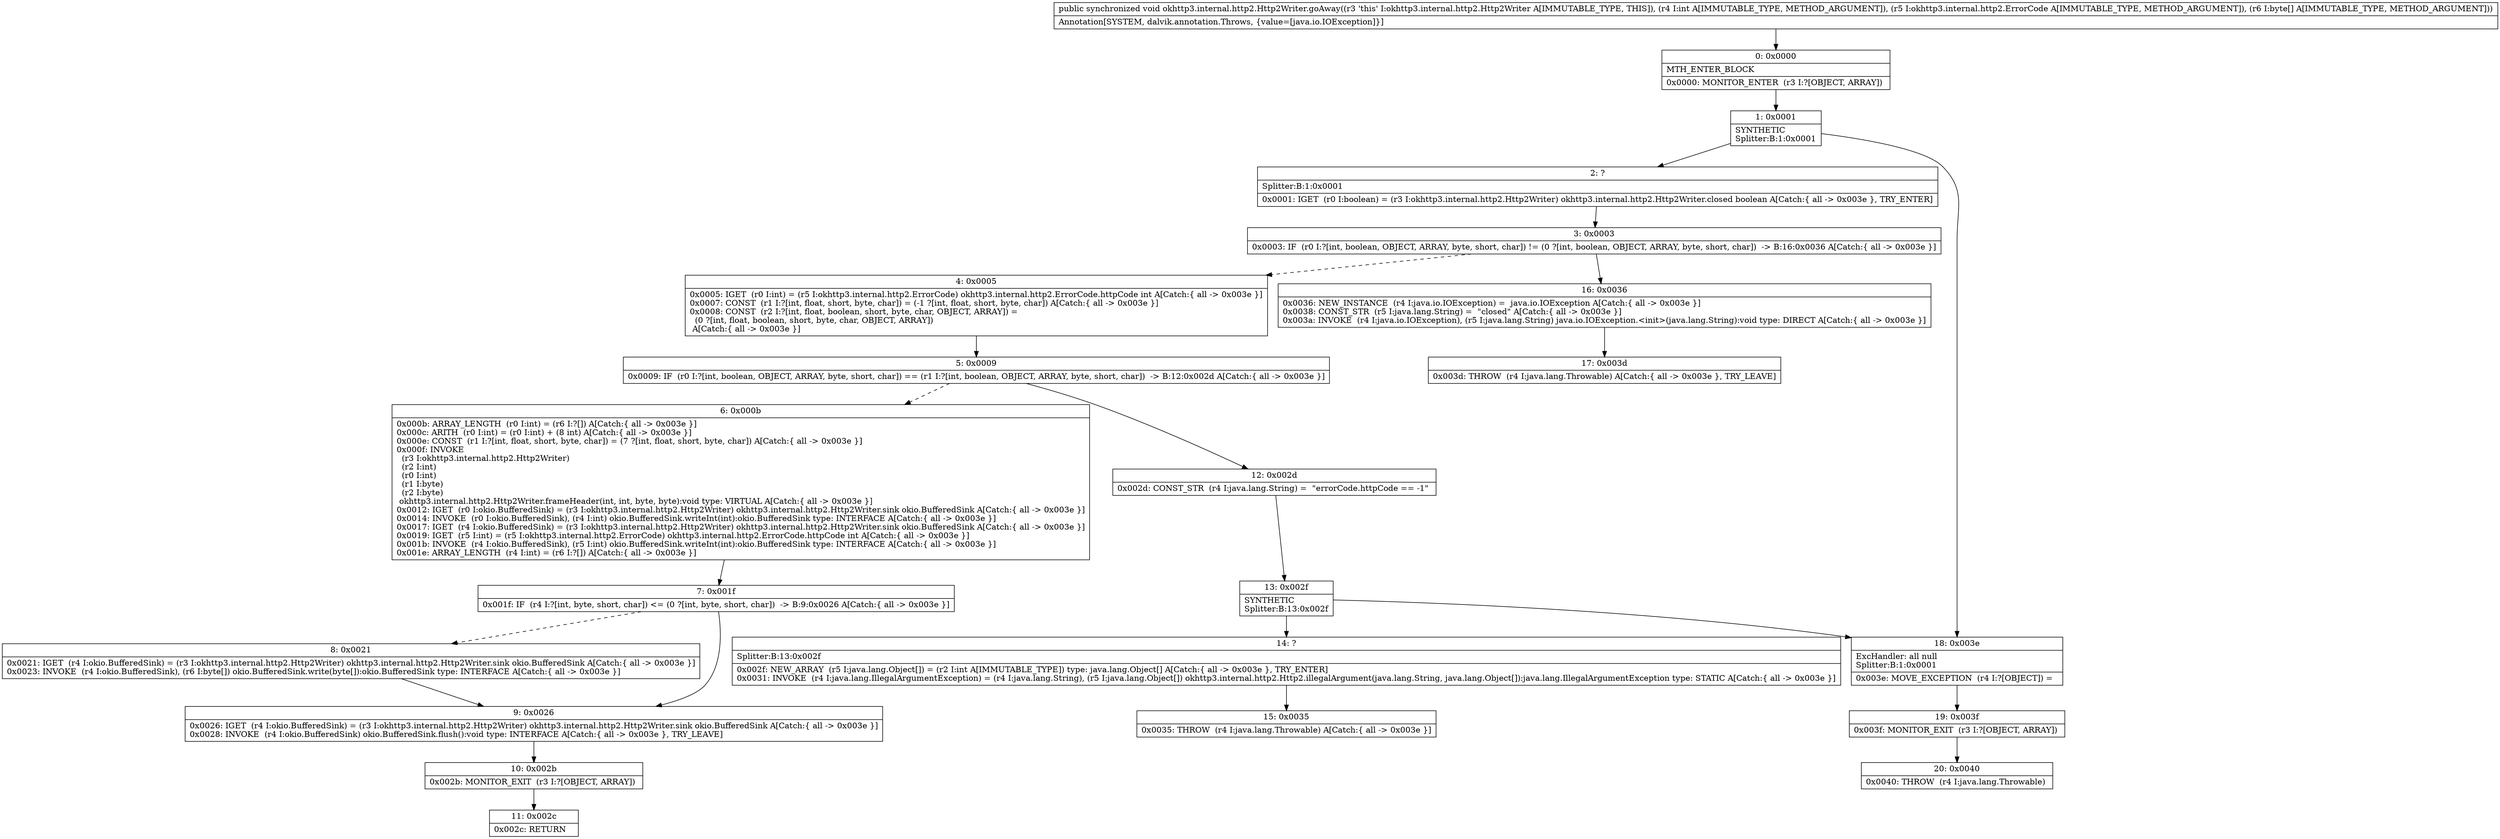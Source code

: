 digraph "CFG forokhttp3.internal.http2.Http2Writer.goAway(ILokhttp3\/internal\/http2\/ErrorCode;[B)V" {
Node_0 [shape=record,label="{0\:\ 0x0000|MTH_ENTER_BLOCK\l|0x0000: MONITOR_ENTER  (r3 I:?[OBJECT, ARRAY]) \l}"];
Node_1 [shape=record,label="{1\:\ 0x0001|SYNTHETIC\lSplitter:B:1:0x0001\l}"];
Node_2 [shape=record,label="{2\:\ ?|Splitter:B:1:0x0001\l|0x0001: IGET  (r0 I:boolean) = (r3 I:okhttp3.internal.http2.Http2Writer) okhttp3.internal.http2.Http2Writer.closed boolean A[Catch:\{ all \-\> 0x003e \}, TRY_ENTER]\l}"];
Node_3 [shape=record,label="{3\:\ 0x0003|0x0003: IF  (r0 I:?[int, boolean, OBJECT, ARRAY, byte, short, char]) != (0 ?[int, boolean, OBJECT, ARRAY, byte, short, char])  \-\> B:16:0x0036 A[Catch:\{ all \-\> 0x003e \}]\l}"];
Node_4 [shape=record,label="{4\:\ 0x0005|0x0005: IGET  (r0 I:int) = (r5 I:okhttp3.internal.http2.ErrorCode) okhttp3.internal.http2.ErrorCode.httpCode int A[Catch:\{ all \-\> 0x003e \}]\l0x0007: CONST  (r1 I:?[int, float, short, byte, char]) = (\-1 ?[int, float, short, byte, char]) A[Catch:\{ all \-\> 0x003e \}]\l0x0008: CONST  (r2 I:?[int, float, boolean, short, byte, char, OBJECT, ARRAY]) = \l  (0 ?[int, float, boolean, short, byte, char, OBJECT, ARRAY])\l A[Catch:\{ all \-\> 0x003e \}]\l}"];
Node_5 [shape=record,label="{5\:\ 0x0009|0x0009: IF  (r0 I:?[int, boolean, OBJECT, ARRAY, byte, short, char]) == (r1 I:?[int, boolean, OBJECT, ARRAY, byte, short, char])  \-\> B:12:0x002d A[Catch:\{ all \-\> 0x003e \}]\l}"];
Node_6 [shape=record,label="{6\:\ 0x000b|0x000b: ARRAY_LENGTH  (r0 I:int) = (r6 I:?[]) A[Catch:\{ all \-\> 0x003e \}]\l0x000c: ARITH  (r0 I:int) = (r0 I:int) + (8 int) A[Catch:\{ all \-\> 0x003e \}]\l0x000e: CONST  (r1 I:?[int, float, short, byte, char]) = (7 ?[int, float, short, byte, char]) A[Catch:\{ all \-\> 0x003e \}]\l0x000f: INVOKE  \l  (r3 I:okhttp3.internal.http2.Http2Writer)\l  (r2 I:int)\l  (r0 I:int)\l  (r1 I:byte)\l  (r2 I:byte)\l okhttp3.internal.http2.Http2Writer.frameHeader(int, int, byte, byte):void type: VIRTUAL A[Catch:\{ all \-\> 0x003e \}]\l0x0012: IGET  (r0 I:okio.BufferedSink) = (r3 I:okhttp3.internal.http2.Http2Writer) okhttp3.internal.http2.Http2Writer.sink okio.BufferedSink A[Catch:\{ all \-\> 0x003e \}]\l0x0014: INVOKE  (r0 I:okio.BufferedSink), (r4 I:int) okio.BufferedSink.writeInt(int):okio.BufferedSink type: INTERFACE A[Catch:\{ all \-\> 0x003e \}]\l0x0017: IGET  (r4 I:okio.BufferedSink) = (r3 I:okhttp3.internal.http2.Http2Writer) okhttp3.internal.http2.Http2Writer.sink okio.BufferedSink A[Catch:\{ all \-\> 0x003e \}]\l0x0019: IGET  (r5 I:int) = (r5 I:okhttp3.internal.http2.ErrorCode) okhttp3.internal.http2.ErrorCode.httpCode int A[Catch:\{ all \-\> 0x003e \}]\l0x001b: INVOKE  (r4 I:okio.BufferedSink), (r5 I:int) okio.BufferedSink.writeInt(int):okio.BufferedSink type: INTERFACE A[Catch:\{ all \-\> 0x003e \}]\l0x001e: ARRAY_LENGTH  (r4 I:int) = (r6 I:?[]) A[Catch:\{ all \-\> 0x003e \}]\l}"];
Node_7 [shape=record,label="{7\:\ 0x001f|0x001f: IF  (r4 I:?[int, byte, short, char]) \<= (0 ?[int, byte, short, char])  \-\> B:9:0x0026 A[Catch:\{ all \-\> 0x003e \}]\l}"];
Node_8 [shape=record,label="{8\:\ 0x0021|0x0021: IGET  (r4 I:okio.BufferedSink) = (r3 I:okhttp3.internal.http2.Http2Writer) okhttp3.internal.http2.Http2Writer.sink okio.BufferedSink A[Catch:\{ all \-\> 0x003e \}]\l0x0023: INVOKE  (r4 I:okio.BufferedSink), (r6 I:byte[]) okio.BufferedSink.write(byte[]):okio.BufferedSink type: INTERFACE A[Catch:\{ all \-\> 0x003e \}]\l}"];
Node_9 [shape=record,label="{9\:\ 0x0026|0x0026: IGET  (r4 I:okio.BufferedSink) = (r3 I:okhttp3.internal.http2.Http2Writer) okhttp3.internal.http2.Http2Writer.sink okio.BufferedSink A[Catch:\{ all \-\> 0x003e \}]\l0x0028: INVOKE  (r4 I:okio.BufferedSink) okio.BufferedSink.flush():void type: INTERFACE A[Catch:\{ all \-\> 0x003e \}, TRY_LEAVE]\l}"];
Node_10 [shape=record,label="{10\:\ 0x002b|0x002b: MONITOR_EXIT  (r3 I:?[OBJECT, ARRAY]) \l}"];
Node_11 [shape=record,label="{11\:\ 0x002c|0x002c: RETURN   \l}"];
Node_12 [shape=record,label="{12\:\ 0x002d|0x002d: CONST_STR  (r4 I:java.lang.String) =  \"errorCode.httpCode == \-1\" \l}"];
Node_13 [shape=record,label="{13\:\ 0x002f|SYNTHETIC\lSplitter:B:13:0x002f\l}"];
Node_14 [shape=record,label="{14\:\ ?|Splitter:B:13:0x002f\l|0x002f: NEW_ARRAY  (r5 I:java.lang.Object[]) = (r2 I:int A[IMMUTABLE_TYPE]) type: java.lang.Object[] A[Catch:\{ all \-\> 0x003e \}, TRY_ENTER]\l0x0031: INVOKE  (r4 I:java.lang.IllegalArgumentException) = (r4 I:java.lang.String), (r5 I:java.lang.Object[]) okhttp3.internal.http2.Http2.illegalArgument(java.lang.String, java.lang.Object[]):java.lang.IllegalArgumentException type: STATIC A[Catch:\{ all \-\> 0x003e \}]\l}"];
Node_15 [shape=record,label="{15\:\ 0x0035|0x0035: THROW  (r4 I:java.lang.Throwable) A[Catch:\{ all \-\> 0x003e \}]\l}"];
Node_16 [shape=record,label="{16\:\ 0x0036|0x0036: NEW_INSTANCE  (r4 I:java.io.IOException) =  java.io.IOException A[Catch:\{ all \-\> 0x003e \}]\l0x0038: CONST_STR  (r5 I:java.lang.String) =  \"closed\" A[Catch:\{ all \-\> 0x003e \}]\l0x003a: INVOKE  (r4 I:java.io.IOException), (r5 I:java.lang.String) java.io.IOException.\<init\>(java.lang.String):void type: DIRECT A[Catch:\{ all \-\> 0x003e \}]\l}"];
Node_17 [shape=record,label="{17\:\ 0x003d|0x003d: THROW  (r4 I:java.lang.Throwable) A[Catch:\{ all \-\> 0x003e \}, TRY_LEAVE]\l}"];
Node_18 [shape=record,label="{18\:\ 0x003e|ExcHandler: all null\lSplitter:B:1:0x0001\l|0x003e: MOVE_EXCEPTION  (r4 I:?[OBJECT]) =  \l}"];
Node_19 [shape=record,label="{19\:\ 0x003f|0x003f: MONITOR_EXIT  (r3 I:?[OBJECT, ARRAY]) \l}"];
Node_20 [shape=record,label="{20\:\ 0x0040|0x0040: THROW  (r4 I:java.lang.Throwable) \l}"];
MethodNode[shape=record,label="{public synchronized void okhttp3.internal.http2.Http2Writer.goAway((r3 'this' I:okhttp3.internal.http2.Http2Writer A[IMMUTABLE_TYPE, THIS]), (r4 I:int A[IMMUTABLE_TYPE, METHOD_ARGUMENT]), (r5 I:okhttp3.internal.http2.ErrorCode A[IMMUTABLE_TYPE, METHOD_ARGUMENT]), (r6 I:byte[] A[IMMUTABLE_TYPE, METHOD_ARGUMENT]))  | Annotation[SYSTEM, dalvik.annotation.Throws, \{value=[java.io.IOException]\}]\l}"];
MethodNode -> Node_0;
Node_0 -> Node_1;
Node_1 -> Node_2;
Node_1 -> Node_18;
Node_2 -> Node_3;
Node_3 -> Node_4[style=dashed];
Node_3 -> Node_16;
Node_4 -> Node_5;
Node_5 -> Node_6[style=dashed];
Node_5 -> Node_12;
Node_6 -> Node_7;
Node_7 -> Node_8[style=dashed];
Node_7 -> Node_9;
Node_8 -> Node_9;
Node_9 -> Node_10;
Node_10 -> Node_11;
Node_12 -> Node_13;
Node_13 -> Node_14;
Node_13 -> Node_18;
Node_14 -> Node_15;
Node_16 -> Node_17;
Node_18 -> Node_19;
Node_19 -> Node_20;
}

